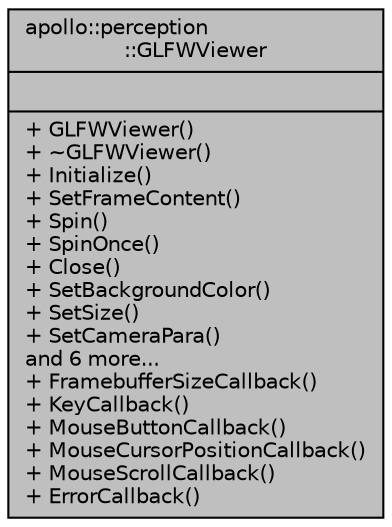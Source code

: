 digraph "apollo::perception::GLFWViewer"
{
  edge [fontname="Helvetica",fontsize="10",labelfontname="Helvetica",labelfontsize="10"];
  node [fontname="Helvetica",fontsize="10",shape=record];
  Node1 [label="{apollo::perception\l::GLFWViewer\n||+ GLFWViewer()\l+ ~GLFWViewer()\l+ Initialize()\l+ SetFrameContent()\l+ Spin()\l+ SpinOnce()\l+ Close()\l+ SetBackgroundColor()\l+ SetSize()\l+ SetCameraPara()\land 6 more...\l+ FramebufferSizeCallback()\l+ KeyCallback()\l+ MouseButtonCallback()\l+ MouseCursorPositionCallback()\l+ MouseScrollCallback()\l+ ErrorCallback()\l}",height=0.2,width=0.4,color="black", fillcolor="grey75", style="filled" fontcolor="black"];
}
